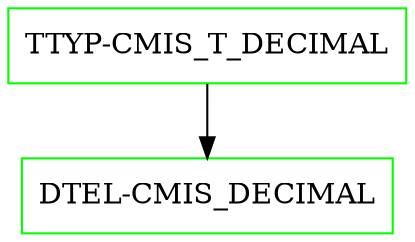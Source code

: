 digraph G {
  "TTYP-CMIS_T_DECIMAL" [shape=box,color=green];
  "DTEL-CMIS_DECIMAL" [shape=box,color=green,URL="./DTEL_CMIS_DECIMAL.html"];
  "TTYP-CMIS_T_DECIMAL" -> "DTEL-CMIS_DECIMAL";
}
